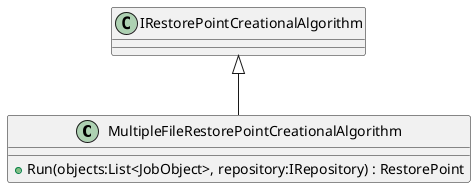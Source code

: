@startuml
class MultipleFileRestorePointCreationalAlgorithm {
    + Run(objects:List<JobObject>, repository:IRepository) : RestorePoint
}
IRestorePointCreationalAlgorithm <|-- MultipleFileRestorePointCreationalAlgorithm
@enduml

